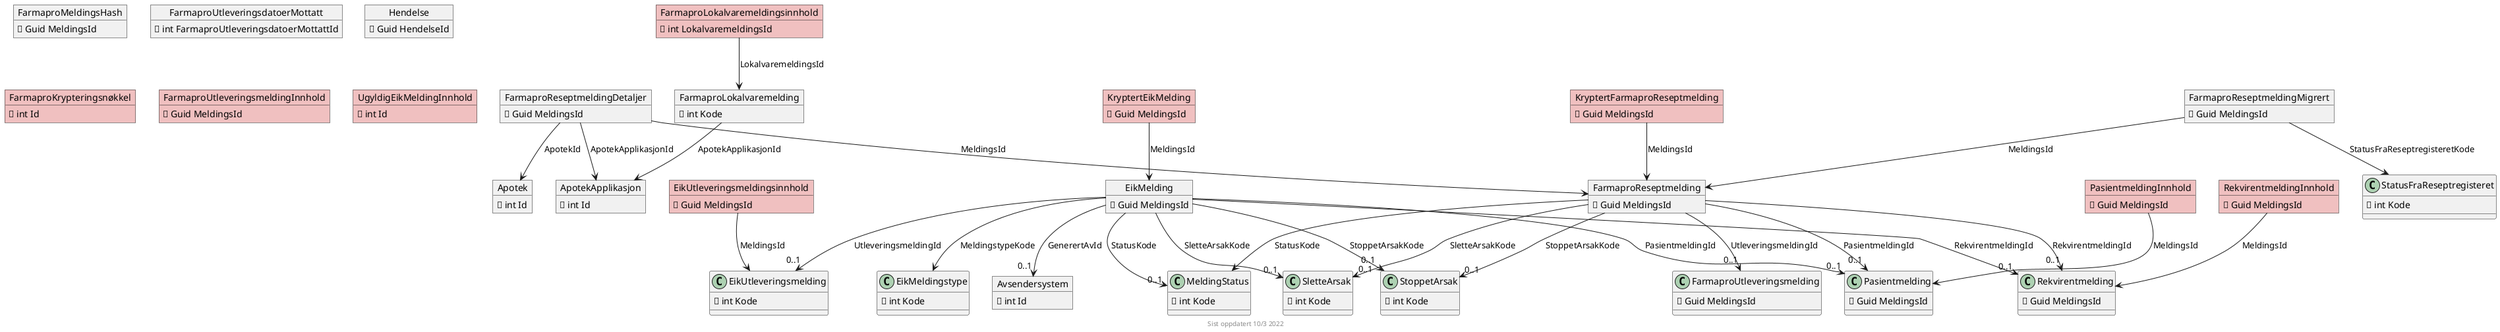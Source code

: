 @startuml

center footer Sist oppdatert 10/3 2022

object Apotek {
    🔑 int Id
}

object ApotekApplikasjon {
    🔑 int Id
}

object Avsendersystem {
    🔑 int Id
}

object EikMelding {
    🔑 Guid MeldingsId  
}
EikMelding --> "0..1" Avsendersystem : GenerertAvId
EikMelding --> EikMeldingstype : MeldingstypeKode
EikMelding --> "0..1" EikUtleveringsmelding : UtleveringsmeldingId
EikMelding --> "0..1" MeldingStatus : StatusKode
EikMelding --> "0..1" Pasientmelding : PasientmeldingId
EikMelding --> "0..1" Rekvirentmelding : RekvirentmeldingId
EikMelding --> "0..1" SletteArsak : SletteArsakKode
EikMelding --> "0..1" StoppetArsak : StoppetArsakKode

object EikMeldingstype {
    🔑 int Kode
}

object EikUtleveringsmelding {
    🔑 int Kode
}

object FarmaproLokalvaremelding {
    🔑 int Kode
}
FarmaproLokalvaremelding --> ApotekApplikasjon : ApotekApplikasjonId

object FarmaproMeldingsHash {
    🔑 Guid MeldingsId
}

object FarmaproReseptmelding {
    🔑 Guid MeldingsId
}
FarmaproReseptmelding --> "0..1" FarmaproUtleveringsmelding : UtleveringsmeldingId
FarmaproReseptmelding --> MeldingStatus : StatusKode
FarmaproReseptmelding --> "0..1" Pasientmelding : PasientmeldingId
FarmaproReseptmelding --> "0..1" Rekvirentmelding : RekvirentmeldingId
FarmaproReseptmelding --> "0..1" SletteArsak : SletteArsakKode
FarmaproReseptmelding --> "0..1" StoppetArsak : StoppetArsakKode

object FarmaproReseptmeldingDetaljer {
    🔑 Guid MeldingsId
}
FarmaproReseptmeldingDetaljer --> Apotek : ApotekId
FarmaproReseptmeldingDetaljer --> ApotekApplikasjon : ApotekApplikasjonId
FarmaproReseptmeldingDetaljer --> FarmaproReseptmelding : MeldingsId

object FarmaproReseptmeldingMigrert {
    🔑 Guid MeldingsId
}
FarmaproReseptmeldingMigrert --> FarmaproReseptmelding : MeldingsId
FarmaproReseptmeldingMigrert --> StatusFraReseptregisteret : StatusFraReseptregisteretKode

object FarmaproUtleveringsdatoerMottatt {
    🔑 int FarmaproUtleveringsdatoerMottattId
} 

object FarmaproUtleveringsmelding {
    🔑 Guid MeldingsId
}

object Hendelse {
    🔑 Guid HendelseId
}


object MeldingStatus {
    🔑 int Kode
}

object Pasientmelding {
    🔑 Guid MeldingsId
}

object Rekvirentmelding {
    🔑 Guid MeldingsId
}

object SletteArsak {
    🔑 int Kode
}

object StatusFraReseptregisteret {
    🔑 int Kode
}

object StoppetArsak {
    🔑 int Kode
}

object EikUtleveringsmeldingsinnhold #F0C0C0 {
    🔑 Guid MeldingsId
}
EikUtleveringsmeldingsinnhold --> EikUtleveringsmelding : MeldingsId

object FarmaproKrypteringsnøkkel #F0C0C0 {
    🔑 int Id
}

object FarmaproLokalvaremeldingsinnhold #F0C0C0 {
    🔑 int LokalvaremeldingsId
}
FarmaproLokalvaremeldingsinnhold --> FarmaproLokalvaremelding : LokalvaremeldingsId

object FarmaproUtleveringsmeldingInnhold #F0C0C0 {
    🔑 Guid MeldingsId
}

object KryptertEikMelding #F0C0C0 {
    🔑 Guid MeldingsId
}
KryptertEikMelding --> EikMelding : MeldingsId

object KryptertFarmaproReseptmelding #F0C0C0 {
    🔑 Guid MeldingsId
}
KryptertFarmaproReseptmelding --> FarmaproReseptmelding : MeldingsId

object PasientmeldingInnhold #F0C0C0 {
    🔑 Guid MeldingsId
}
PasientmeldingInnhold --> Pasientmelding : MeldingsId


object RekvirentmeldingInnhold #F0C0C0 {
    🔑 Guid MeldingsId
}
RekvirentmeldingInnhold --> Rekvirentmelding : MeldingsId

object UgyldigEikMeldingInnhold #F0C0C0 {
    🔑 int Id
}

@enduml
